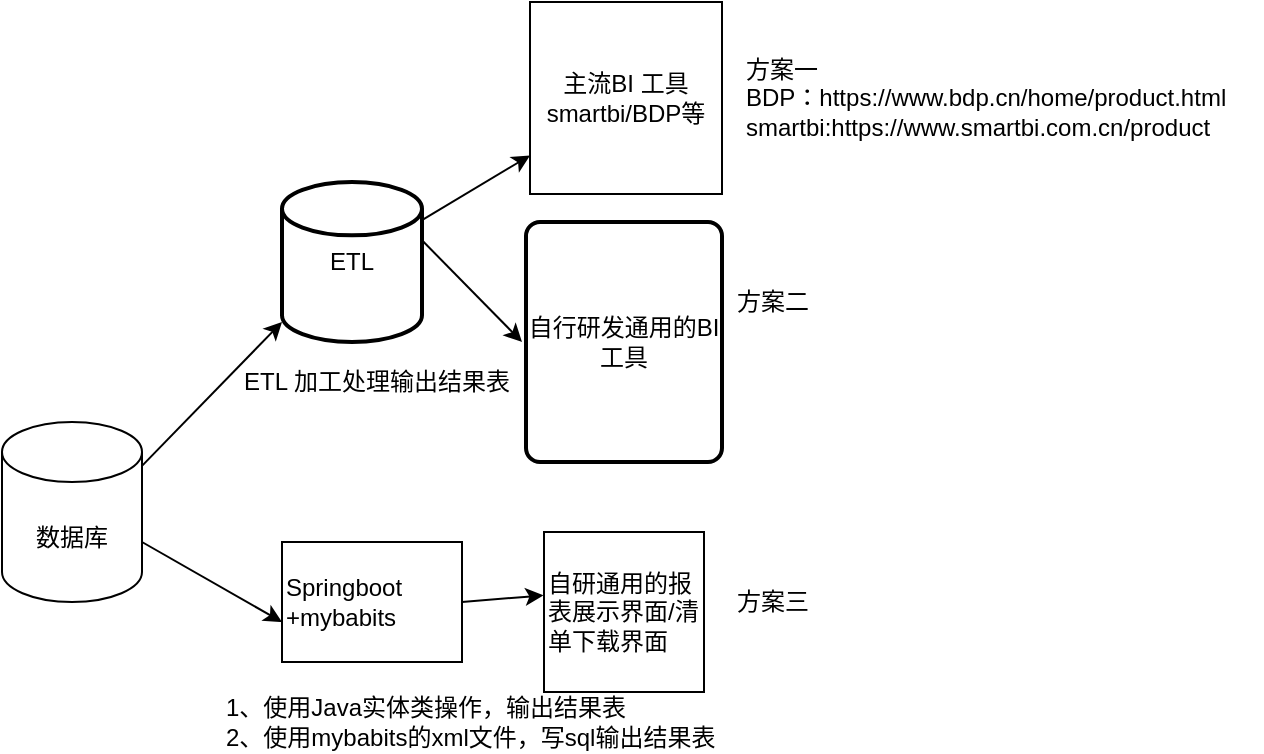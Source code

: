 <mxfile version="15.0.4" type="github">
  <diagram id="jC0eA6sUKzP2ByOyJPaz" name="Page-1">
    <mxGraphModel dx="782" dy="412" grid="1" gridSize="10" guides="1" tooltips="1" connect="1" arrows="1" fold="1" page="1" pageScale="1" pageWidth="827" pageHeight="1169" math="0" shadow="0">
      <root>
        <mxCell id="0" />
        <mxCell id="1" parent="0" />
        <mxCell id="9YF61LHy54mFehH1OXNf-1" value="ETL" style="strokeWidth=2;html=1;shape=mxgraph.flowchart.database;whiteSpace=wrap;" vertex="1" parent="1">
          <mxGeometry x="200" y="330" width="70" height="80" as="geometry" />
        </mxCell>
        <mxCell id="9YF61LHy54mFehH1OXNf-2" value="" style="endArrow=classic;html=1;" edge="1" parent="1" source="9YF61LHy54mFehH1OXNf-1" target="9YF61LHy54mFehH1OXNf-3">
          <mxGeometry width="50" height="50" relative="1" as="geometry">
            <mxPoint x="190" y="440" as="sourcePoint" />
            <mxPoint x="400" y="430" as="targetPoint" />
          </mxGeometry>
        </mxCell>
        <mxCell id="9YF61LHy54mFehH1OXNf-3" value="主流BI 工具&lt;br&gt;smartbi/BDP等" style="whiteSpace=wrap;html=1;aspect=fixed;" vertex="1" parent="1">
          <mxGeometry x="324" y="240" width="96" height="96" as="geometry" />
        </mxCell>
        <mxCell id="9YF61LHy54mFehH1OXNf-4" value="自行研发通用的BI工具" style="rounded=1;whiteSpace=wrap;html=1;absoluteArcSize=1;arcSize=14;strokeWidth=2;" vertex="1" parent="1">
          <mxGeometry x="322" y="350" width="98" height="120" as="geometry" />
        </mxCell>
        <mxCell id="9YF61LHy54mFehH1OXNf-8" value="" style="endArrow=classic;html=1;exitX=0.993;exitY=0.358;exitDx=0;exitDy=0;exitPerimeter=0;" edge="1" parent="1" source="9YF61LHy54mFehH1OXNf-1">
          <mxGeometry width="50" height="50" relative="1" as="geometry">
            <mxPoint x="190" y="440" as="sourcePoint" />
            <mxPoint x="320" y="410" as="targetPoint" />
          </mxGeometry>
        </mxCell>
        <mxCell id="9YF61LHy54mFehH1OXNf-11" style="edgeStyle=orthogonalEdgeStyle;rounded=0;orthogonalLoop=1;jettySize=auto;html=1;exitX=0.5;exitY=1;exitDx=0;exitDy=0;exitPerimeter=0;" edge="1" parent="1" source="9YF61LHy54mFehH1OXNf-1" target="9YF61LHy54mFehH1OXNf-1">
          <mxGeometry relative="1" as="geometry" />
        </mxCell>
        <mxCell id="9YF61LHy54mFehH1OXNf-12" value="方案一&lt;br&gt;BDP：https://www.bdp.cn/home/product.html&lt;br&gt;smartbi:https://www.smartbi.com.cn/product" style="text;html=1;align=left;verticalAlign=middle;resizable=0;points=[];autosize=1;strokeColor=none;" vertex="1" parent="1">
          <mxGeometry x="430" y="263" width="260" height="50" as="geometry" />
        </mxCell>
        <mxCell id="9YF61LHy54mFehH1OXNf-13" value="方案二" style="text;html=1;align=center;verticalAlign=middle;resizable=0;points=[];autosize=1;strokeColor=none;" vertex="1" parent="1">
          <mxGeometry x="420" y="380" width="50" height="20" as="geometry" />
        </mxCell>
        <mxCell id="9YF61LHy54mFehH1OXNf-14" value="数据库" style="shape=cylinder3;whiteSpace=wrap;html=1;boundedLbl=1;backgroundOutline=1;size=15;" vertex="1" parent="1">
          <mxGeometry x="60" y="450" width="70" height="90" as="geometry" />
        </mxCell>
        <mxCell id="9YF61LHy54mFehH1OXNf-15" value="" style="endArrow=classic;html=1;exitX=1;exitY=0.244;exitDx=0;exitDy=0;exitPerimeter=0;" edge="1" parent="1" source="9YF61LHy54mFehH1OXNf-14">
          <mxGeometry width="50" height="50" relative="1" as="geometry">
            <mxPoint x="150" y="450" as="sourcePoint" />
            <mxPoint x="200" y="400" as="targetPoint" />
          </mxGeometry>
        </mxCell>
        <mxCell id="9YF61LHy54mFehH1OXNf-16" value="ETL 加工处理输出结果表" style="text;html=1;align=center;verticalAlign=middle;resizable=0;points=[];autosize=1;strokeColor=none;" vertex="1" parent="1">
          <mxGeometry x="172" y="420" width="150" height="20" as="geometry" />
        </mxCell>
        <mxCell id="9YF61LHy54mFehH1OXNf-17" value="Springboot&lt;br&gt;+mybabits" style="rounded=0;whiteSpace=wrap;html=1;align=left;" vertex="1" parent="1">
          <mxGeometry x="200" y="510" width="90" height="60" as="geometry" />
        </mxCell>
        <mxCell id="9YF61LHy54mFehH1OXNf-18" value="" style="endArrow=classic;html=1;exitX=1;exitY=0;exitDx=0;exitDy=60;exitPerimeter=0;" edge="1" parent="1" source="9YF61LHy54mFehH1OXNf-14">
          <mxGeometry width="50" height="50" relative="1" as="geometry">
            <mxPoint x="300" y="440" as="sourcePoint" />
            <mxPoint x="200" y="550" as="targetPoint" />
          </mxGeometry>
        </mxCell>
        <mxCell id="9YF61LHy54mFehH1OXNf-19" value="自研通用的报表展示界面/清单下载界面" style="whiteSpace=wrap;html=1;aspect=fixed;align=left;" vertex="1" parent="1">
          <mxGeometry x="331" y="505" width="80" height="80" as="geometry" />
        </mxCell>
        <mxCell id="9YF61LHy54mFehH1OXNf-20" value="方案三" style="text;html=1;align=center;verticalAlign=middle;resizable=0;points=[];autosize=1;strokeColor=none;" vertex="1" parent="1">
          <mxGeometry x="420" y="530" width="50" height="20" as="geometry" />
        </mxCell>
        <mxCell id="9YF61LHy54mFehH1OXNf-21" value="" style="endArrow=classic;html=1;entryX=-0.004;entryY=0.396;entryDx=0;entryDy=0;entryPerimeter=0;" edge="1" parent="1" target="9YF61LHy54mFehH1OXNf-19">
          <mxGeometry width="50" height="50" relative="1" as="geometry">
            <mxPoint x="290" y="540" as="sourcePoint" />
            <mxPoint x="340" y="490" as="targetPoint" />
          </mxGeometry>
        </mxCell>
        <mxCell id="9YF61LHy54mFehH1OXNf-22" value="1、使用Java实体类操作，输出结果表&lt;br&gt;2、使用mybabits的xml文件，写sql输出结果表" style="text;html=1;align=left;verticalAlign=middle;resizable=0;points=[];autosize=1;strokeColor=none;" vertex="1" parent="1">
          <mxGeometry x="170" y="585" width="260" height="30" as="geometry" />
        </mxCell>
      </root>
    </mxGraphModel>
  </diagram>
</mxfile>
